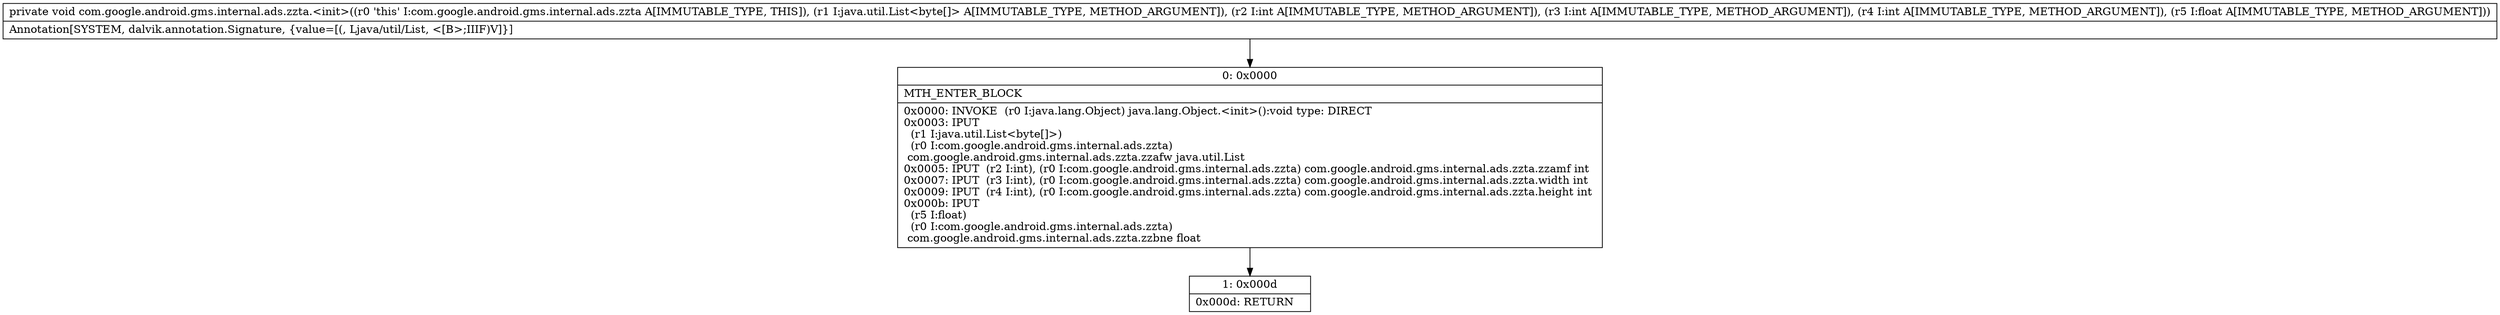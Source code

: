 digraph "CFG forcom.google.android.gms.internal.ads.zzta.\<init\>(Ljava\/util\/List;IIIF)V" {
Node_0 [shape=record,label="{0\:\ 0x0000|MTH_ENTER_BLOCK\l|0x0000: INVOKE  (r0 I:java.lang.Object) java.lang.Object.\<init\>():void type: DIRECT \l0x0003: IPUT  \l  (r1 I:java.util.List\<byte[]\>)\l  (r0 I:com.google.android.gms.internal.ads.zzta)\l com.google.android.gms.internal.ads.zzta.zzafw java.util.List \l0x0005: IPUT  (r2 I:int), (r0 I:com.google.android.gms.internal.ads.zzta) com.google.android.gms.internal.ads.zzta.zzamf int \l0x0007: IPUT  (r3 I:int), (r0 I:com.google.android.gms.internal.ads.zzta) com.google.android.gms.internal.ads.zzta.width int \l0x0009: IPUT  (r4 I:int), (r0 I:com.google.android.gms.internal.ads.zzta) com.google.android.gms.internal.ads.zzta.height int \l0x000b: IPUT  \l  (r5 I:float)\l  (r0 I:com.google.android.gms.internal.ads.zzta)\l com.google.android.gms.internal.ads.zzta.zzbne float \l}"];
Node_1 [shape=record,label="{1\:\ 0x000d|0x000d: RETURN   \l}"];
MethodNode[shape=record,label="{private void com.google.android.gms.internal.ads.zzta.\<init\>((r0 'this' I:com.google.android.gms.internal.ads.zzta A[IMMUTABLE_TYPE, THIS]), (r1 I:java.util.List\<byte[]\> A[IMMUTABLE_TYPE, METHOD_ARGUMENT]), (r2 I:int A[IMMUTABLE_TYPE, METHOD_ARGUMENT]), (r3 I:int A[IMMUTABLE_TYPE, METHOD_ARGUMENT]), (r4 I:int A[IMMUTABLE_TYPE, METHOD_ARGUMENT]), (r5 I:float A[IMMUTABLE_TYPE, METHOD_ARGUMENT]))  | Annotation[SYSTEM, dalvik.annotation.Signature, \{value=[(, Ljava\/util\/List, \<[B\>;IIIF)V]\}]\l}"];
MethodNode -> Node_0;
Node_0 -> Node_1;
}

